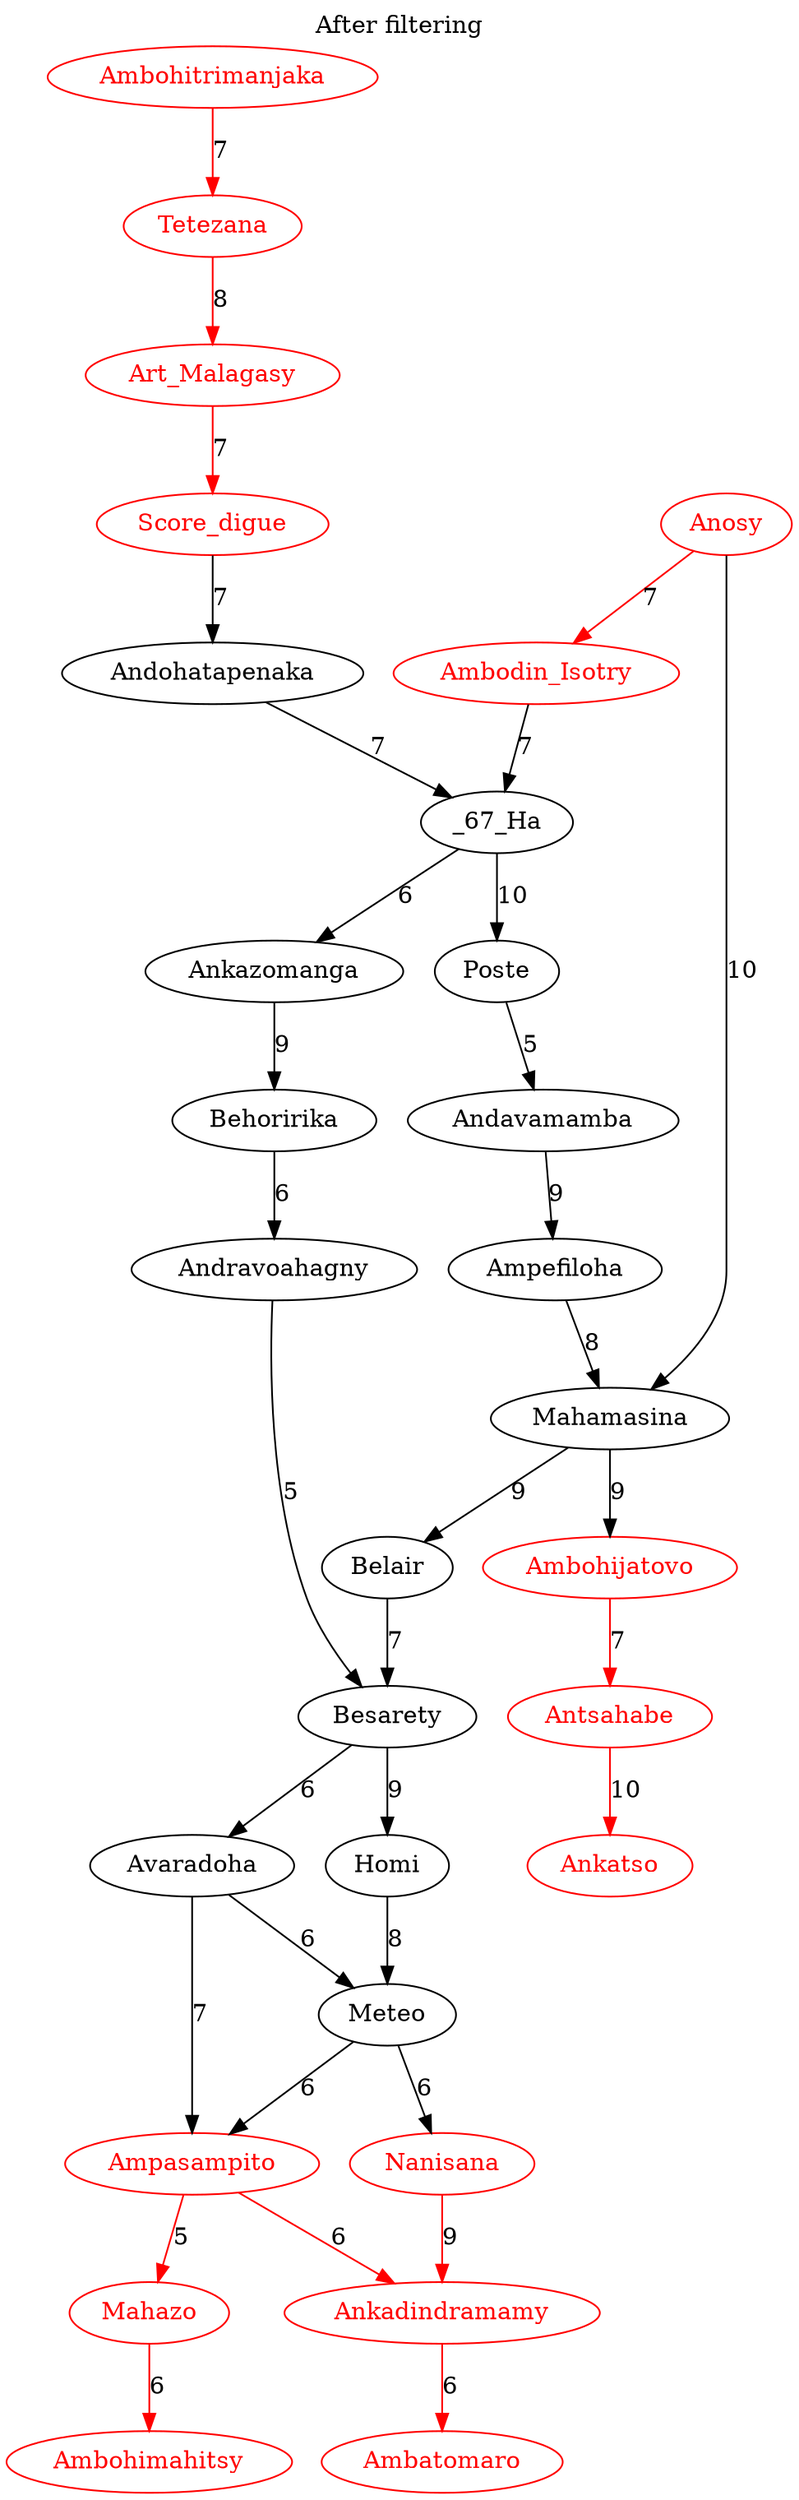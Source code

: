 digraph G {
	labelloc="t"	label="After filtering"	Ambodin_Isotry -> _67_Ha [weight=7, label="7"];
	Art_Malagasy -> Score_digue [color="red", weight=7, label="7"];
	Antsahabe -> Ankatso [color="red", weight=10, label="10"];
	Andavamamba -> Ampefiloha [weight=9, label="9"];
	Ampefiloha -> Mahamasina [weight=8, label="8"];
	_67_Ha -> Poste [weight=10, label="10"];
	Meteo -> Ampasampito [weight=6, label="6"];
	Andohatapenaka -> _67_Ha [weight=7, label="7"];
	Meteo -> Nanisana [weight=6, label="6"];
	Mahamasina -> Belair [weight=9, label="9"];
	Ankazomanga -> Behoririka [weight=9, label="9"];
	Andravoahagny -> Besarety [weight=5, label="5"];
	Besarety -> Avaradoha [weight=6, label="6"];
	Ambohitrimanjaka -> Tetezana [color="red", weight=7, label="7"];
	Homi -> Meteo [weight=8, label="8"];
	Ampasampito -> Mahazo [color="red", weight=5, label="5"];
	Besarety -> Homi [weight=9, label="9"];
	Tetezana -> Art_Malagasy [color="red", weight=8, label="8"];
	Ampasampito -> Ankadindramamy [color="red", weight=6, label="6"];
	Poste -> Andavamamba [weight=5, label="5"];
	_67_Ha -> Ankazomanga [weight=6, label="6"];
	Behoririka -> Andravoahagny [weight=6, label="6"];
	Score_digue -> Andohatapenaka [weight=7, label="7"];
	Mahamasina -> Ambohijatovo [weight=9, label="9"];
	Anosy -> Mahamasina [weight=10, label="10"];
	Ankadindramamy -> Ambatomaro [color="red", weight=6, label="6"];
	Mahazo -> Ambohimahitsy [color="red", weight=6, label="6"];
	Anosy -> Ambodin_Isotry [color="red", weight=7, label="7"];
	Belair -> Besarety [weight=7, label="7"];
	Avaradoha -> Meteo [weight=6, label="6"];
	Ambohijatovo -> Antsahabe [color="red", weight=7, label="7"];
	Avaradoha -> Ampasampito [weight=7, label="7"];
	Nanisana -> Ankadindramamy [color="red", weight=9, label="9"];
	Art_Malagasy [color="red", fontcolor="red"];
	Andohatapenaka;
	Tetezana [color="red", fontcolor="red"];
	_67_Ha;
	Ambohitrimanjaka [color="red", fontcolor="red"];
	Score_digue [color="red", fontcolor="red"];
	Poste;
	Andavamamba;
	Mahamasina;
	Ambohijatovo [color="red", fontcolor="red"];
	_67_Ha;
	Ankatso [color="red", fontcolor="red"];
	Ampefiloha;
	Antsahabe [color="red", fontcolor="red"];
	Mahamasina;
	Anosy [color="red", fontcolor="red"];
	Besarety;
	Meteo;
	Nanisana [color="red", fontcolor="red"];
	Avaradoha;
	Belair;
	Ankadindramamy [color="red", fontcolor="red"];
	Ambatomaro [color="red", fontcolor="red"];
	Ampasampito [color="red", fontcolor="red"];
	Anosy [color="red", fontcolor="red"];
	Behoririka;
	Besarety;
	Meteo;
	Ambodin_Isotry [color="red", fontcolor="red"];
	_67_Ha;
	Ankazomanga;
	Homi;
	Andravoahagny;
	Ankadindramamy [color="red", fontcolor="red"];
	Ambatomaro [color="red", fontcolor="red"];
	Ampasampito [color="red", fontcolor="red"];
	Besarety;
	Ambohimahitsy [color="red", fontcolor="red"];
	Avaradoha;
	Mahazo [color="red", fontcolor="red"];
}